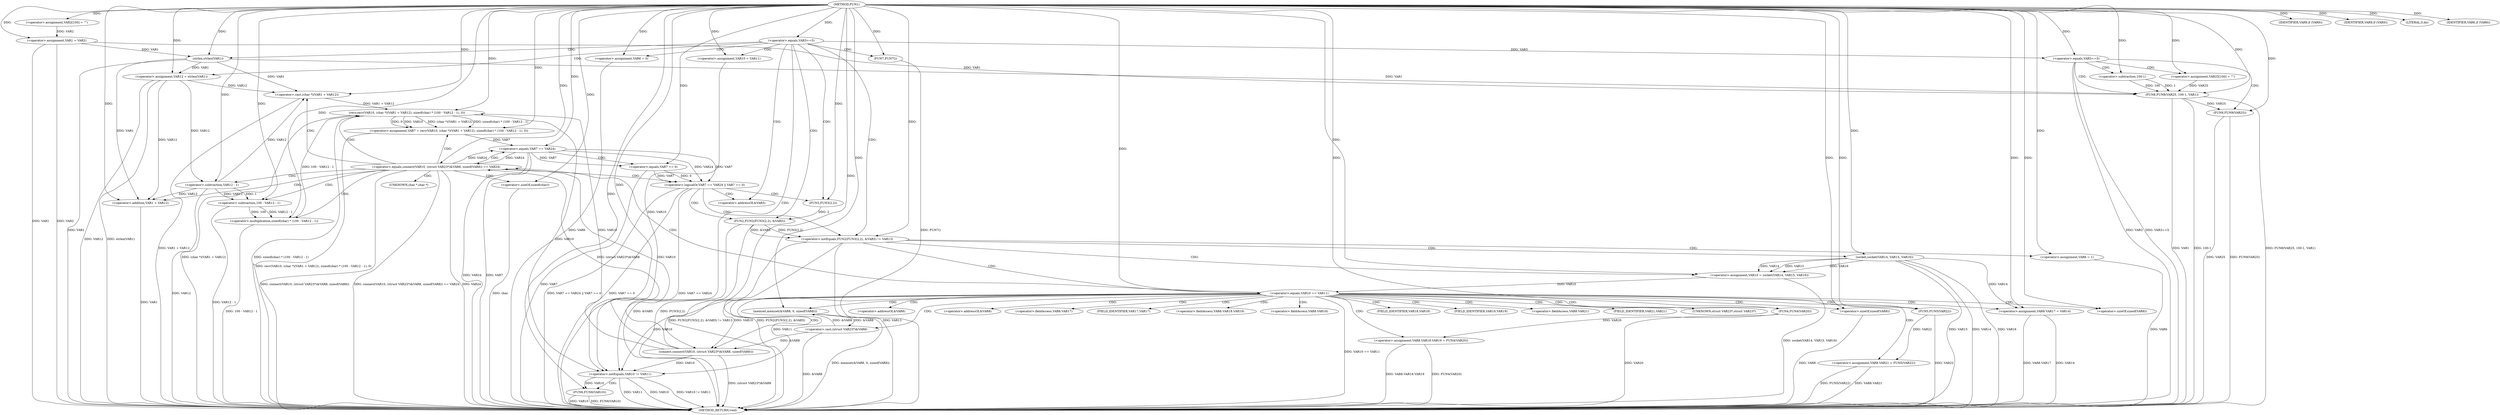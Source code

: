 digraph FUN1 {  
"1000100" [label = "(METHOD,FUN1)" ]
"1000263" [label = "(METHOD_RETURN,void)" ]
"1000104" [label = "(<operator>.assignment,VAR2[100] = \"\")" ]
"1000107" [label = "(<operator>.assignment,VAR1 = VAR2)" ]
"1000111" [label = "(<operator>.equals,VAR3==5)" ]
"1000118" [label = "(<operator>.assignment,VAR6 = 0)" ]
"1000125" [label = "(<operator>.assignment,VAR10 = VAR11)" ]
"1000129" [label = "(<operator>.assignment,VAR12 = strlen(VAR1))" ]
"1000131" [label = "(strlen,strlen(VAR1))" ]
"1000136" [label = "(<operator>.notEquals,FUN2(FUN3(2,2), &VAR5) != VAR13)" ]
"1000137" [label = "(FUN2,FUN2(FUN3(2,2), &VAR5))" ]
"1000138" [label = "(FUN3,FUN3(2,2))" ]
"1000146" [label = "(<operator>.assignment,VAR6 = 1)" ]
"1000149" [label = "(<operator>.assignment,VAR10 = socket(VAR14, VAR15, VAR16))" ]
"1000151" [label = "(socket,socket(VAR14, VAR15, VAR16))" ]
"1000156" [label = "(<operator>.equals,VAR10 == VAR11)" ]
"1000161" [label = "(memset,memset(&VAR8, 0, sizeof(VAR8)))" ]
"1000165" [label = "(<operator>.sizeOf,sizeof(VAR8))" ]
"1000167" [label = "(<operator>.assignment,VAR8.VAR17 = VAR14)" ]
"1000172" [label = "(<operator>.assignment,VAR8.VAR18.VAR19 = FUN4(VAR20))" ]
"1000178" [label = "(FUN4,FUN4(VAR20))" ]
"1000180" [label = "(<operator>.assignment,VAR8.VAR21 = FUN5(VAR22))" ]
"1000184" [label = "(FUN5,FUN5(VAR22))" ]
"1000187" [label = "(<operator>.equals,connect(VAR10, (struct VAR23*)&VAR8, sizeof(VAR8)) == VAR24)" ]
"1000188" [label = "(connect,connect(VAR10, (struct VAR23*)&VAR8, sizeof(VAR8)))" ]
"1000190" [label = "(<operator>.cast,(struct VAR23*)&VAR8)" ]
"1000194" [label = "(<operator>.sizeOf,sizeof(VAR8))" ]
"1000199" [label = "(<operator>.assignment,VAR7 = recv(VAR10, (char *)(VAR1 + VAR12), sizeof(char) * (100 - VAR12 - 1), 0))" ]
"1000201" [label = "(recv,recv(VAR10, (char *)(VAR1 + VAR12), sizeof(char) * (100 - VAR12 - 1), 0))" ]
"1000203" [label = "(<operator>.cast,(char *)(VAR1 + VAR12))" ]
"1000205" [label = "(<operator>.addition,VAR1 + VAR12)" ]
"1000208" [label = "(<operator>.multiplication,sizeof(char) * (100 - VAR12 - 1))" ]
"1000209" [label = "(<operator>.sizeOf,sizeof(char))" ]
"1000211" [label = "(<operator>.subtraction,100 - VAR12 - 1)" ]
"1000213" [label = "(<operator>.subtraction,VAR12 - 1)" ]
"1000218" [label = "(<operator>.logicalOr,VAR7 == VAR24 || VAR7 == 0)" ]
"1000219" [label = "(<operator>.equals,VAR7 == VAR24)" ]
"1000222" [label = "(<operator>.equals,VAR7 == 0)" ]
"1000228" [label = "(IDENTIFIER,VAR9,if (VAR9))" ]
"1000231" [label = "(IDENTIFIER,VAR9,if (VAR9))" ]
"1000233" [label = "(LITERAL,0,do)" ]
"1000235" [label = "(<operator>.notEquals,VAR10 != VAR11)" ]
"1000239" [label = "(FUN6,FUN6(VAR10))" ]
"1000242" [label = "(IDENTIFIER,VAR6,if (VAR6))" ]
"1000244" [label = "(FUN7,FUN7())" ]
"1000246" [label = "(<operator>.equals,VAR3==5)" ]
"1000252" [label = "(<operator>.assignment,VAR25[100] = \"\")" ]
"1000255" [label = "(FUN8,FUN8(VAR25, 100-1, VAR1))" ]
"1000257" [label = "(<operator>.subtraction,100-1)" ]
"1000261" [label = "(FUN9,FUN9(VAR25))" ]
"1000141" [label = "(<operator>.addressOf,&VAR5)" ]
"1000162" [label = "(<operator>.addressOf,&VAR8)" ]
"1000168" [label = "(<operator>.fieldAccess,VAR8.VAR17)" ]
"1000170" [label = "(FIELD_IDENTIFIER,VAR17,VAR17)" ]
"1000173" [label = "(<operator>.fieldAccess,VAR8.VAR18.VAR19)" ]
"1000174" [label = "(<operator>.fieldAccess,VAR8.VAR18)" ]
"1000176" [label = "(FIELD_IDENTIFIER,VAR18,VAR18)" ]
"1000177" [label = "(FIELD_IDENTIFIER,VAR19,VAR19)" ]
"1000181" [label = "(<operator>.fieldAccess,VAR8.VAR21)" ]
"1000183" [label = "(FIELD_IDENTIFIER,VAR21,VAR21)" ]
"1000191" [label = "(UNKNOWN,struct VAR23*,struct VAR23*)" ]
"1000192" [label = "(<operator>.addressOf,&VAR8)" ]
"1000204" [label = "(UNKNOWN,char *,char *)" ]
  "1000184" -> "1000263"  [ label = "DDG: VAR22"] 
  "1000218" -> "1000263"  [ label = "DDG: VAR7 == VAR24"] 
  "1000180" -> "1000263"  [ label = "DDG: VAR8.VAR21"] 
  "1000151" -> "1000263"  [ label = "DDG: VAR15"] 
  "1000129" -> "1000263"  [ label = "DDG: strlen(VAR1)"] 
  "1000187" -> "1000263"  [ label = "DDG: connect(VAR10, (struct VAR23*)&VAR8, sizeof(VAR8))"] 
  "1000172" -> "1000263"  [ label = "DDG: FUN4(VAR20)"] 
  "1000167" -> "1000263"  [ label = "DDG: VAR8.VAR17"] 
  "1000129" -> "1000263"  [ label = "DDG: VAR12"] 
  "1000255" -> "1000263"  [ label = "DDG: VAR1"] 
  "1000187" -> "1000263"  [ label = "DDG: connect(VAR10, (struct VAR23*)&VAR8, sizeof(VAR8)) == VAR24"] 
  "1000219" -> "1000263"  [ label = "DDG: VAR24"] 
  "1000199" -> "1000263"  [ label = "DDG: recv(VAR10, (char *)(VAR1 + VAR12), sizeof(char) * (100 - VAR12 - 1), 0)"] 
  "1000222" -> "1000263"  [ label = "DDG: VAR7"] 
  "1000107" -> "1000263"  [ label = "DDG: VAR1"] 
  "1000235" -> "1000263"  [ label = "DDG: VAR11"] 
  "1000209" -> "1000263"  [ label = "DDG: char"] 
  "1000235" -> "1000263"  [ label = "DDG: VAR10"] 
  "1000149" -> "1000263"  [ label = "DDG: socket(VAR14, VAR15, VAR16)"] 
  "1000239" -> "1000263"  [ label = "DDG: FUN6(VAR10)"] 
  "1000235" -> "1000263"  [ label = "DDG: VAR10 != VAR11"] 
  "1000188" -> "1000263"  [ label = "DDG: (struct VAR23*)&VAR8"] 
  "1000178" -> "1000263"  [ label = "DDG: VAR20"] 
  "1000255" -> "1000263"  [ label = "DDG: FUN8(VAR25, 100-1, VAR1)"] 
  "1000239" -> "1000263"  [ label = "DDG: VAR10"] 
  "1000213" -> "1000263"  [ label = "DDG: VAR12"] 
  "1000205" -> "1000263"  [ label = "DDG: VAR1"] 
  "1000131" -> "1000263"  [ label = "DDG: VAR1"] 
  "1000137" -> "1000263"  [ label = "DDG: &VAR5"] 
  "1000194" -> "1000263"  [ label = "DDG: VAR8"] 
  "1000180" -> "1000263"  [ label = "DDG: FUN5(VAR22)"] 
  "1000151" -> "1000263"  [ label = "DDG: VAR14"] 
  "1000218" -> "1000263"  [ label = "DDG: VAR7 == VAR24 || VAR7 == 0"] 
  "1000201" -> "1000263"  [ label = "DDG: (char *)(VAR1 + VAR12)"] 
  "1000218" -> "1000263"  [ label = "DDG: VAR7 == 0"] 
  "1000201" -> "1000263"  [ label = "DDG: sizeof(char) * (100 - VAR12 - 1)"] 
  "1000261" -> "1000263"  [ label = "DDG: VAR25"] 
  "1000151" -> "1000263"  [ label = "DDG: VAR16"] 
  "1000211" -> "1000263"  [ label = "DDG: VAR12 - 1"] 
  "1000208" -> "1000263"  [ label = "DDG: 100 - VAR12 - 1"] 
  "1000172" -> "1000263"  [ label = "DDG: VAR8.VAR18.VAR19"] 
  "1000136" -> "1000263"  [ label = "DDG: VAR13"] 
  "1000136" -> "1000263"  [ label = "DDG: FUN2(FUN3(2,2), &VAR5) != VAR13"] 
  "1000219" -> "1000263"  [ label = "DDG: VAR7"] 
  "1000167" -> "1000263"  [ label = "DDG: VAR14"] 
  "1000244" -> "1000263"  [ label = "DDG: FUN7()"] 
  "1000255" -> "1000263"  [ label = "DDG: 100-1"] 
  "1000261" -> "1000263"  [ label = "DDG: FUN9(VAR25)"] 
  "1000156" -> "1000263"  [ label = "DDG: VAR10 == VAR11"] 
  "1000137" -> "1000263"  [ label = "DDG: FUN3(2,2)"] 
  "1000203" -> "1000263"  [ label = "DDG: VAR1 + VAR12"] 
  "1000118" -> "1000263"  [ label = "DDG: VAR6"] 
  "1000187" -> "1000263"  [ label = "DDG: VAR24"] 
  "1000246" -> "1000263"  [ label = "DDG: VAR3==5"] 
  "1000146" -> "1000263"  [ label = "DDG: VAR6"] 
  "1000161" -> "1000263"  [ label = "DDG: memset(&VAR8, 0, sizeof(VAR8))"] 
  "1000190" -> "1000263"  [ label = "DDG: &VAR8"] 
  "1000136" -> "1000263"  [ label = "DDG: FUN2(FUN3(2,2), &VAR5)"] 
  "1000107" -> "1000263"  [ label = "DDG: VAR2"] 
  "1000246" -> "1000263"  [ label = "DDG: VAR3"] 
  "1000100" -> "1000104"  [ label = "DDG: "] 
  "1000104" -> "1000107"  [ label = "DDG: VAR2"] 
  "1000100" -> "1000107"  [ label = "DDG: "] 
  "1000100" -> "1000111"  [ label = "DDG: "] 
  "1000100" -> "1000118"  [ label = "DDG: "] 
  "1000100" -> "1000125"  [ label = "DDG: "] 
  "1000131" -> "1000129"  [ label = "DDG: VAR1"] 
  "1000100" -> "1000129"  [ label = "DDG: "] 
  "1000107" -> "1000131"  [ label = "DDG: VAR1"] 
  "1000100" -> "1000131"  [ label = "DDG: "] 
  "1000137" -> "1000136"  [ label = "DDG: FUN3(2,2)"] 
  "1000137" -> "1000136"  [ label = "DDG: &VAR5"] 
  "1000138" -> "1000137"  [ label = "DDG: 2"] 
  "1000100" -> "1000138"  [ label = "DDG: "] 
  "1000100" -> "1000136"  [ label = "DDG: "] 
  "1000100" -> "1000146"  [ label = "DDG: "] 
  "1000151" -> "1000149"  [ label = "DDG: VAR14"] 
  "1000151" -> "1000149"  [ label = "DDG: VAR15"] 
  "1000151" -> "1000149"  [ label = "DDG: VAR16"] 
  "1000100" -> "1000149"  [ label = "DDG: "] 
  "1000100" -> "1000151"  [ label = "DDG: "] 
  "1000149" -> "1000156"  [ label = "DDG: VAR10"] 
  "1000100" -> "1000156"  [ label = "DDG: "] 
  "1000190" -> "1000161"  [ label = "DDG: &VAR8"] 
  "1000100" -> "1000161"  [ label = "DDG: "] 
  "1000100" -> "1000165"  [ label = "DDG: "] 
  "1000151" -> "1000167"  [ label = "DDG: VAR14"] 
  "1000100" -> "1000167"  [ label = "DDG: "] 
  "1000178" -> "1000172"  [ label = "DDG: VAR20"] 
  "1000100" -> "1000178"  [ label = "DDG: "] 
  "1000184" -> "1000180"  [ label = "DDG: VAR22"] 
  "1000100" -> "1000184"  [ label = "DDG: "] 
  "1000188" -> "1000187"  [ label = "DDG: VAR10"] 
  "1000188" -> "1000187"  [ label = "DDG: (struct VAR23*)&VAR8"] 
  "1000156" -> "1000188"  [ label = "DDG: VAR10"] 
  "1000100" -> "1000188"  [ label = "DDG: "] 
  "1000190" -> "1000188"  [ label = "DDG: &VAR8"] 
  "1000161" -> "1000190"  [ label = "DDG: &VAR8"] 
  "1000100" -> "1000194"  [ label = "DDG: "] 
  "1000219" -> "1000187"  [ label = "DDG: VAR24"] 
  "1000100" -> "1000187"  [ label = "DDG: "] 
  "1000201" -> "1000199"  [ label = "DDG: VAR10"] 
  "1000201" -> "1000199"  [ label = "DDG: (char *)(VAR1 + VAR12)"] 
  "1000201" -> "1000199"  [ label = "DDG: sizeof(char) * (100 - VAR12 - 1)"] 
  "1000201" -> "1000199"  [ label = "DDG: 0"] 
  "1000100" -> "1000199"  [ label = "DDG: "] 
  "1000188" -> "1000201"  [ label = "DDG: VAR10"] 
  "1000100" -> "1000201"  [ label = "DDG: "] 
  "1000203" -> "1000201"  [ label = "DDG: VAR1 + VAR12"] 
  "1000131" -> "1000203"  [ label = "DDG: VAR1"] 
  "1000100" -> "1000203"  [ label = "DDG: "] 
  "1000129" -> "1000203"  [ label = "DDG: VAR12"] 
  "1000213" -> "1000203"  [ label = "DDG: VAR12"] 
  "1000131" -> "1000205"  [ label = "DDG: VAR1"] 
  "1000100" -> "1000205"  [ label = "DDG: "] 
  "1000129" -> "1000205"  [ label = "DDG: VAR12"] 
  "1000213" -> "1000205"  [ label = "DDG: VAR12"] 
  "1000208" -> "1000201"  [ label = "DDG: 100 - VAR12 - 1"] 
  "1000100" -> "1000208"  [ label = "DDG: "] 
  "1000100" -> "1000209"  [ label = "DDG: "] 
  "1000211" -> "1000208"  [ label = "DDG: 100"] 
  "1000211" -> "1000208"  [ label = "DDG: VAR12 - 1"] 
  "1000100" -> "1000211"  [ label = "DDG: "] 
  "1000213" -> "1000211"  [ label = "DDG: VAR12"] 
  "1000213" -> "1000211"  [ label = "DDG: 1"] 
  "1000100" -> "1000213"  [ label = "DDG: "] 
  "1000129" -> "1000213"  [ label = "DDG: VAR12"] 
  "1000219" -> "1000218"  [ label = "DDG: VAR7"] 
  "1000219" -> "1000218"  [ label = "DDG: VAR24"] 
  "1000199" -> "1000219"  [ label = "DDG: VAR7"] 
  "1000100" -> "1000219"  [ label = "DDG: "] 
  "1000187" -> "1000219"  [ label = "DDG: VAR24"] 
  "1000222" -> "1000218"  [ label = "DDG: VAR7"] 
  "1000222" -> "1000218"  [ label = "DDG: 0"] 
  "1000219" -> "1000222"  [ label = "DDG: VAR7"] 
  "1000100" -> "1000222"  [ label = "DDG: "] 
  "1000100" -> "1000228"  [ label = "DDG: "] 
  "1000100" -> "1000231"  [ label = "DDG: "] 
  "1000100" -> "1000233"  [ label = "DDG: "] 
  "1000125" -> "1000235"  [ label = "DDG: VAR10"] 
  "1000156" -> "1000235"  [ label = "DDG: VAR10"] 
  "1000188" -> "1000235"  [ label = "DDG: VAR10"] 
  "1000201" -> "1000235"  [ label = "DDG: VAR10"] 
  "1000100" -> "1000235"  [ label = "DDG: "] 
  "1000156" -> "1000235"  [ label = "DDG: VAR11"] 
  "1000235" -> "1000239"  [ label = "DDG: VAR10"] 
  "1000100" -> "1000239"  [ label = "DDG: "] 
  "1000100" -> "1000242"  [ label = "DDG: "] 
  "1000100" -> "1000244"  [ label = "DDG: "] 
  "1000111" -> "1000246"  [ label = "DDG: VAR3"] 
  "1000100" -> "1000246"  [ label = "DDG: "] 
  "1000100" -> "1000252"  [ label = "DDG: "] 
  "1000252" -> "1000255"  [ label = "DDG: VAR25"] 
  "1000100" -> "1000255"  [ label = "DDG: "] 
  "1000257" -> "1000255"  [ label = "DDG: 100"] 
  "1000257" -> "1000255"  [ label = "DDG: 1"] 
  "1000100" -> "1000257"  [ label = "DDG: "] 
  "1000107" -> "1000255"  [ label = "DDG: VAR1"] 
  "1000131" -> "1000255"  [ label = "DDG: VAR1"] 
  "1000255" -> "1000261"  [ label = "DDG: VAR25"] 
  "1000100" -> "1000261"  [ label = "DDG: "] 
  "1000111" -> "1000125"  [ label = "CDG: "] 
  "1000111" -> "1000141"  [ label = "CDG: "] 
  "1000111" -> "1000235"  [ label = "CDG: "] 
  "1000111" -> "1000138"  [ label = "CDG: "] 
  "1000111" -> "1000136"  [ label = "CDG: "] 
  "1000111" -> "1000118"  [ label = "CDG: "] 
  "1000111" -> "1000131"  [ label = "CDG: "] 
  "1000111" -> "1000137"  [ label = "CDG: "] 
  "1000111" -> "1000129"  [ label = "CDG: "] 
  "1000111" -> "1000244"  [ label = "CDG: "] 
  "1000136" -> "1000156"  [ label = "CDG: "] 
  "1000136" -> "1000149"  [ label = "CDG: "] 
  "1000136" -> "1000151"  [ label = "CDG: "] 
  "1000136" -> "1000146"  [ label = "CDG: "] 
  "1000156" -> "1000174"  [ label = "CDG: "] 
  "1000156" -> "1000191"  [ label = "CDG: "] 
  "1000156" -> "1000161"  [ label = "CDG: "] 
  "1000156" -> "1000180"  [ label = "CDG: "] 
  "1000156" -> "1000183"  [ label = "CDG: "] 
  "1000156" -> "1000165"  [ label = "CDG: "] 
  "1000156" -> "1000188"  [ label = "CDG: "] 
  "1000156" -> "1000190"  [ label = "CDG: "] 
  "1000156" -> "1000167"  [ label = "CDG: "] 
  "1000156" -> "1000194"  [ label = "CDG: "] 
  "1000156" -> "1000192"  [ label = "CDG: "] 
  "1000156" -> "1000176"  [ label = "CDG: "] 
  "1000156" -> "1000187"  [ label = "CDG: "] 
  "1000156" -> "1000172"  [ label = "CDG: "] 
  "1000156" -> "1000168"  [ label = "CDG: "] 
  "1000156" -> "1000178"  [ label = "CDG: "] 
  "1000156" -> "1000173"  [ label = "CDG: "] 
  "1000156" -> "1000170"  [ label = "CDG: "] 
  "1000156" -> "1000184"  [ label = "CDG: "] 
  "1000156" -> "1000177"  [ label = "CDG: "] 
  "1000156" -> "1000162"  [ label = "CDG: "] 
  "1000156" -> "1000181"  [ label = "CDG: "] 
  "1000187" -> "1000211"  [ label = "CDG: "] 
  "1000187" -> "1000208"  [ label = "CDG: "] 
  "1000187" -> "1000199"  [ label = "CDG: "] 
  "1000187" -> "1000204"  [ label = "CDG: "] 
  "1000187" -> "1000219"  [ label = "CDG: "] 
  "1000187" -> "1000201"  [ label = "CDG: "] 
  "1000187" -> "1000213"  [ label = "CDG: "] 
  "1000187" -> "1000203"  [ label = "CDG: "] 
  "1000187" -> "1000205"  [ label = "CDG: "] 
  "1000187" -> "1000218"  [ label = "CDG: "] 
  "1000187" -> "1000209"  [ label = "CDG: "] 
  "1000218" -> "1000141"  [ label = "CDG: "] 
  "1000218" -> "1000138"  [ label = "CDG: "] 
  "1000218" -> "1000136"  [ label = "CDG: "] 
  "1000218" -> "1000137"  [ label = "CDG: "] 
  "1000219" -> "1000222"  [ label = "CDG: "] 
  "1000235" -> "1000239"  [ label = "CDG: "] 
  "1000246" -> "1000255"  [ label = "CDG: "] 
  "1000246" -> "1000261"  [ label = "CDG: "] 
  "1000246" -> "1000252"  [ label = "CDG: "] 
  "1000246" -> "1000257"  [ label = "CDG: "] 
}
